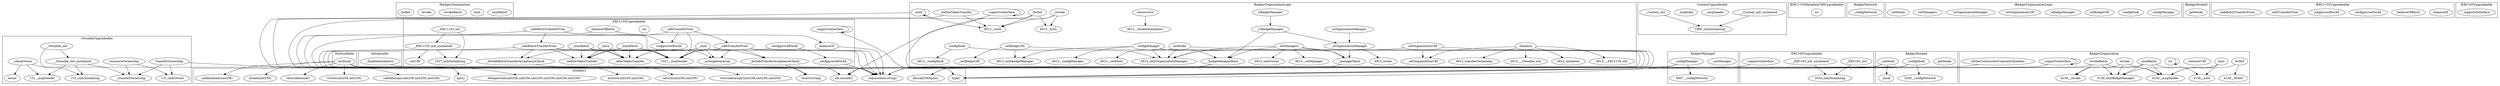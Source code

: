 strict digraph {
subgraph cluster_6594_IBadgerOrganization {
label = "IBadgerOrganization"
"6594_mintBatch" [label="mintBatch"]
"6594_mint" [label="mint"]
"6594_revokeBatch" [label="revokeBatch"]
"6594_revoke" [label="revoke"]
"6594_forfeit" [label="forfeit"]
}subgraph cluster_7107_Multicallable {
label = "Multicallable"
"7107_multicall" [label="multicall"]
}subgraph cluster_131_OwnableUpgradeable {
label = "OwnableUpgradeable"
"131_renounceOwnership" [label="renounceOwnership"]
"131_transferOwnership" [label="transferOwnership"]
"131___Ownable_init" [label="__Ownable_init"]
"131__transferOwnership" [label="_transferOwnership"]
"131___Ownable_init_unchained" [label="__Ownable_init_unchained"]
"131_owner" [label="owner"]
"131__checkOwner" [label="_checkOwner"]
"131___Ownable_init" -> "131___Ownable_init_unchained"
"131___Ownable_init_unchained" -> "131__msgSender"
"131___Ownable_init_unchained" -> "131_onlyInitializing"
"131_renounceOwnership" -> "131__transferOwnership"
"131_transferOwnership" -> "131_onlyOwner"
"131__checkOwner" -> "131_owner"
"131___Ownable_init_unchained" -> "131__transferOwnership"
"131_renounceOwnership" -> "131_onlyOwner"
"131__checkOwner" -> "131__msgSender"
"131___Ownable_init" -> "131_onlyInitializing"
"131_transferOwnership" -> "131__transferOwnership"
}subgraph cluster_1990_ContextUpgradeable {
label = "ContextUpgradeable"
"1990___Context_init_unchained" [label="__Context_init_unchained"]
"1990__msgSender" [label="_msgSender"]
"1990__msgData" [label="_msgData"]
"1990___Context_init" [label="__Context_init"]
"1990___Context_init" -> "1990_onlyInitializing"
"1990___Context_init_unchained" -> "1990_onlyInitializing"
}subgraph cluster_6807_BadgerManaged {
label = "BadgerManaged"
"6807__setManager" [label="_setManager"]
"6807__configManager" [label="_configManager"]
"6807__configManager" -> "6807__configNetwork"
}subgraph cluster_1705_IERC1155MetadataURIUpgradeable {
label = "IERC1155MetadataURIUpgradeable"
"1705_uri" [label="uri"]
}subgraph cluster_282_Initializable {
label = "Initializable"
"282__disableInitializers" [label="_disableInitializers"]
}subgraph cluster_3883_BadgerNetwork {
label = "BadgerNetwork"
"3883__configNetwork" [label="_configNetwork"]
}subgraph cluster_6700_IBadgerOrganizationLogic {
label = "IBadgerOrganizationLogic"
"6700_configManager" [label="configManager"]
"6700_configHook" [label="configHook"]
"6700_setBadgeURI" [label="setBadgeURI"]
"6700_isBadgeManager" [label="isBadgeManager"]
"6700_setOrganizationURI" [label="setOrganizationURI"]
"6700_isOrganizationManager" [label="isOrganizationManager"]
"6700_setManagers" [label="setManagers"]
"6700_setHooks" [label="setHooks"]
}subgraph cluster_4913_BadgerOrganizationLogic {
label = "BadgerOrganizationLogic"
"4913_isOrganizationManager" [label="isOrganizationManager"]
"4913__setBadgeURI" [label="_setBadgeURI"]
"4913__isOrganizationManager" [label="_isOrganizationManager"]
"4913_isBadgeManager" [label="isBadgeManager"]
"4913__setOrganizationURI" [label="_setOrganizationURI"]
"4913_initialize" [label="initialize"]
"4913_configHook" [label="configHook"]
"4913_setManagers" [label="setManagers"]
"4913_constructor" [label="constructor"]
"4913__beforeTokenTransfer" [label="_beforeTokenTransfer"]
"4913__badgeManagerHash" [label="_badgeManagerHash"]
"4913_supportsInterface" [label="supportsInterface"]
"4913__revoke" [label="_revoke"]
"4913__forfeit" [label="_forfeit"]
"4913_setBadgeURI" [label="setBadgeURI"]
"4913__mint" [label="_mint"]
"4913__managerHash" [label="_managerHash"]
"4913_setHooks" [label="setHooks"]
"4913__isBadgeManager" [label="_isBadgeManager"]
"4913_setOrganizationURI" [label="setOrganizationURI"]
"4913_configManager" [label="configManager"]
"4913_isBadgeManager" -> "4913__isBadgeManager"
"4913__isBadgeManager" -> "4913__badgeManagerHash"
"4913_initialize" -> "4913_transferOwnership"
"4913_configManager" -> "4913_onlyOrganizationManager"
"4913_setHooks" -> "4913__setHook"
"4913_initialize" -> "4913___Ownable_init"
"4913_constructor" -> "4913__disableInitializers"
"4913__revoke" -> "4913__burn"
"4913_isOrganizationManager" -> "4913__isOrganizationManager"
"4913_supportsInterface" -> "4913_supportsInterface"
"4913_initialize" -> "4913__setOrganizationURI"
"4913_setManagers" -> "4913_onlyOrganizationManager"
"4913__mint" -> "4913__mint"
"4913_setManagers" -> "4913_onlyOwner"
"4913_setOrganizationURI" -> "4913__setOrganizationURI"
"4913_setBadgeURI" -> "4913__setBadgeURI"
"4913_setHooks" -> "4913_onlyOrganizationManager"
"4913_setManagers" -> "4913__badgeManagerHash"
"4913_initialize" -> "4913_initializer"
"4913_setManagers" -> "4913__setManager"
"4913_configManager" -> "4913__managerHash"
"4913_configManager" -> "4913__badgeManagerHash"
"4913_setManagers" -> "4913__managerHash"
"4913_setBadgeURI" -> "4913_onlyBadgeManager"
"4913_initialize" -> "4913___ERC1155_init"
"4913__isBadgeManager" -> "4913__isOrganizationManager"
"4913_configHook" -> "4913_onlyOrganizationManager"
"4913__revoke" -> "4913__hook"
"4913__forfeit" -> "4913__burn"
"4913__beforeTokenTransfer" -> "4913__hook"
"4913_configManager" -> "4913__configManager"
"4913__forfeit" -> "4913__hook"
"4913__isOrganizationManager" -> "4913_owner"
"4913_configManager" -> "4913_onlyBadgeManager"
"4913__isOrganizationManager" -> "4913__managerHash"
"4913__mint" -> "4913__hook"
"4913_configHook" -> "4913__configHook"
"4913_setOrganizationURI" -> "4913_onlyOrganizationManager"
}subgraph cluster_2034_ERC165Upgradeable {
label = "ERC165Upgradeable"
"2034___ERC165_init" [label="__ERC165_init"]
"2034___ERC165_init_unchained" [label="__ERC165_init_unchained"]
"2034_supportsInterface" [label="supportsInterface"]
"2034___ERC165_init" -> "2034_onlyInitializing"
"2034___ERC165_init_unchained" -> "2034_onlyInitializing"
}subgraph cluster_6516_IBadgerHooked {
label = "IBadgerHooked"
"6516_getHooks" [label="getHooks"]
}subgraph cluster_1527_ERC1155Upgradeable {
label = "ERC1155Upgradeable"
"1527__beforeTokenTransfer" [label="_beforeTokenTransfer"]
"1527__burnBatch" [label="_burnBatch"]
"1527__safeBatchTransferFrom" [label="_safeBatchTransferFrom"]
"1527___ERC1155_init_unchained" [label="__ERC1155_init_unchained"]
"1527__asSingletonArray" [label="_asSingletonArray"]
"1527_setApprovalForAll" [label="setApprovalForAll"]
"1527_safeTransferFrom" [label="safeTransferFrom"]
"1527_supportsInterface" [label="supportsInterface"]
"1527__doSafeBatchTransferAcceptanceCheck" [label="_doSafeBatchTransferAcceptanceCheck"]
"1527__setApprovalForAll" [label="_setApprovalForAll"]
"1527_uri" [label="uri"]
"1527__afterTokenTransfer" [label="_afterTokenTransfer"]
"1527_balanceOfBatch" [label="balanceOfBatch"]
"1527_balanceOf" [label="balanceOf"]
"1527___ERC1155_init" [label="__ERC1155_init"]
"1527__setURI" [label="_setURI"]
"1527__doSafeTransferAcceptanceCheck" [label="_doSafeTransferAcceptanceCheck"]
"1527__mintBatch" [label="_mintBatch"]
"1527_isApprovedForAll" [label="isApprovedForAll"]
"1527__mint" [label="_mint"]
"1527_safeBatchTransferFrom" [label="safeBatchTransferFrom"]
"1527__safeTransferFrom" [label="_safeTransferFrom"]
"1527__burn" [label="_burn"]
"1527__mintBatch" -> "1527__beforeTokenTransfer"
"1527_setApprovalForAll" -> "1527__msgSender"
"1527__burn" -> "1527__afterTokenTransfer"
"1527__safeBatchTransferFrom" -> "1527__msgSender"
"1527__mint" -> "1527__afterTokenTransfer"
"1527__safeTransferFrom" -> "1527__beforeTokenTransfer"
"1527__safeBatchTransferFrom" -> "1527__afterTokenTransfer"
"1527__burnBatch" -> "1527__beforeTokenTransfer"
"1527__burn" -> "1527__msgSender"
"1527_safeBatchTransferFrom" -> "1527__safeBatchTransferFrom"
"1527_supportsInterface" -> "1527_supportsInterface"
"1527__burn" -> "1527__beforeTokenTransfer"
"1527_safeTransferFrom" -> "1527__msgSender"
"1527__burn" -> "1527__asSingletonArray"
"1527__safeTransferFrom" -> "1527__doSafeTransferAcceptanceCheck"
"1527_safeBatchTransferFrom" -> "1527__msgSender"
"1527__burnBatch" -> "1527__msgSender"
"1527__mint" -> "1527__msgSender"
"1527___ERC1155_init_unchained" -> "1527__setURI"
"1527___ERC1155_init" -> "1527___ERC1155_init_unchained"
"1527__mint" -> "1527__beforeTokenTransfer"
"1527__mintBatch" -> "1527__doSafeBatchTransferAcceptanceCheck"
"1527_balanceOfBatch" -> "1527_balanceOf"
"1527__mint" -> "1527__doSafeTransferAcceptanceCheck"
"1527__safeBatchTransferFrom" -> "1527__doSafeBatchTransferAcceptanceCheck"
"1527__safeTransferFrom" -> "1527__msgSender"
"1527__mint" -> "1527__asSingletonArray"
"1527_safeTransferFrom" -> "1527__safeTransferFrom"
"1527___ERC1155_init" -> "1527_onlyInitializing"
"1527_setApprovalForAll" -> "1527__setApprovalForAll"
"1527__safeTransferFrom" -> "1527__afterTokenTransfer"
"1527__safeBatchTransferFrom" -> "1527__beforeTokenTransfer"
"1527_safeTransferFrom" -> "1527_isApprovedForAll"
"1527__safeTransferFrom" -> "1527__asSingletonArray"
"1527__mintBatch" -> "1527__afterTokenTransfer"
"1527__mintBatch" -> "1527__msgSender"
"1527__burnBatch" -> "1527__afterTokenTransfer"
"1527___ERC1155_init_unchained" -> "1527_onlyInitializing"
"1527_safeBatchTransferFrom" -> "1527_isApprovedForAll"
}subgraph cluster_5240_BadgerHooked {
label = "BadgerHooked"
"5240__hook" [label="_hook"]
"5240_getHooks" [label="getHooks"]
"5240__setHook" [label="_setHook"]
"5240__configHook" [label="_configHook"]
"5240__configHook" -> "5240__configNetwork"
"5240__setHook" -> "5240__hook"
}subgraph cluster_1690_IERC1155Upgradeable {
label = "IERC1155Upgradeable"
"1690_balanceOf" [label="balanceOf"]
"1690_balanceOfBatch" [label="balanceOfBatch"]
"1690_setApprovalForAll" [label="setApprovalForAll"]
"1690_isApprovedForAll" [label="isApprovedForAll"]
"1690_safeTransferFrom" [label="safeTransferFrom"]
"1690_safeBatchTransferFrom" [label="safeBatchTransferFrom"]
}subgraph cluster_4158_BadgerOrganization {
label = "BadgerOrganization"
"4158_mint" [label="mint"]
"4158_supportsInterface" [label="supportsInterface"]
"4158_contractURI" [label="contractURI"]
"4158_uri" [label="uri"]
"4158_forfeit" [label="forfeit"]
"4158_revoke" [label="revoke"]
"4158_revokeBatch" [label="revokeBatch"]
"4158_mintBatch" [label="mintBatch"]
"4158_slitherConstructorConstantVariables" [label="slitherConstructorConstantVariables"]
"4158_mint" -> "4158__msgSender"
"4158_mint" -> "4158_onlyBadgeManager"
"4158_forfeit" -> "4158__forfeit"
"4158_revoke" -> "4158__msgSender"
"4158_revokeBatch" -> "4158_onlyBadgeManager"
"4158_mintBatch" -> "4158_onlyBadgeManager"
"4158_revokeBatch" -> "4158__revoke"
"4158_mint" -> "4158__mint"
"4158_mintBatch" -> "4158__mint"
"4158_revoke" -> "4158__revoke"
"4158_forfeit" -> "4158__msgSender"
"4158_revoke" -> "4158_onlyBadgeManager"
"4158_supportsInterface" -> "4158_supportsInterface"
"4158_revokeBatch" -> "4158__msgSender"
"4158_uri" -> "4158_uri"
"4158_mintBatch" -> "4158__msgSender"
}subgraph cluster_2046_IERC165Upgradeable {
label = "IERC165Upgradeable"
"2046_supportsInterface" [label="supportsInterface"]
}subgraph cluster_solidity {
label = "[Solidity]"
"keccak256(bytes)" 
"mload(uint256)" 
"calldataload(uint256)" 
"require(bool,string)" 
"type()" 
"abi.encode()" 
"revert(string)" 
"gas()" 
"calldatacopy(uint256,uint256,uint256)" 
"revert(uint256,uint256)" 
"returndatasize()" 
"returndatacopy(uint256,uint256,uint256)" 
"return(uint256,uint256)" 
"mstore(uint256,uint256)" 
"delegatecall(uint256,uint256,uint256,uint256,uint256,uint256)" 
"4913__managerHash" -> "abi.encode()"
"4158_mintBatch" -> "require(bool,string)"
"7107_multicall" -> "mstore(uint256,uint256)"
"4913__mint" -> "abi.encode()"
"1527__doSafeTransferAcceptanceCheck" -> "revert(string)"
"131_transferOwnership" -> "require(bool,string)"
"6807__configManager" -> "require(bool,string)"
"1527_safeTransferFrom" -> "require(bool,string)"
"5240__setHook" -> "abi.encode()"
"5240__configHook" -> "type()"
"4913__managerHash" -> "keccak256(bytes)"
"4158_slitherConstructorConstantVariables" -> "keccak256(bytes)"
"4913__badgeManagerHash" -> "abi.encode()"
"2034_supportsInterface" -> "type()"
"7107_multicall" -> "calldataload(uint256)"
"4913__beforeTokenTransfer" -> "abi.encode()"
"1527__burnBatch" -> "require(bool,string)"
"4913_supportsInterface" -> "type()"
"1527_safeBatchTransferFrom" -> "require(bool,string)"
"1527__burn" -> "require(bool,string)"
"7107_multicall" -> "revert(uint256,uint256)"
"6807__configManager" -> "type()"
"7107_multicall" -> "returndatasize()"
"4913_setManagers" -> "require(bool,string)"
"1527_balanceOfBatch" -> "require(bool,string)"
"1527__safeBatchTransferFrom" -> "require(bool,string)"
"4158_supportsInterface" -> "type()"
"1527_balanceOf" -> "require(bool,string)"
"1527__mintBatch" -> "require(bool,string)"
"7107_multicall" -> "delegatecall(uint256,uint256,uint256,uint256,uint256,uint256)"
"1527__doSafeBatchTransferAcceptanceCheck" -> "revert(string)"
"4913_setBadgeURI" -> "require(bool,string)"
"7107_multicall" -> "return(uint256,uint256)"
"4913__forfeit" -> "abi.encode()"
"5240__setHook" -> "require(bool,string)"
"1527__mint" -> "require(bool,string)"
"5240__setHook" -> "type()"
"5240__configHook" -> "require(bool,string)"
"4913_setHooks" -> "require(bool,string)"
"1527_supportsInterface" -> "type()"
"4913__revoke" -> "abi.encode()"
"7107_multicall" -> "mload(uint256)"
"4913__badgeManagerHash" -> "keccak256(bytes)"
"131__checkOwner" -> "require(bool,string)"
"7107_multicall" -> "returndatacopy(uint256,uint256,uint256)"
"7107_multicall" -> "gas()"
"282__disableInitializers" -> "require(bool,string)"
"1527__setApprovalForAll" -> "require(bool,string)"
"7107_multicall" -> "calldatacopy(uint256,uint256,uint256)"
"1527__safeTransferFrom" -> "require(bool,string)"
"4913_setOrganizationURI" -> "require(bool,string)"
"4158_revokeBatch" -> "require(bool,string)"
}
}